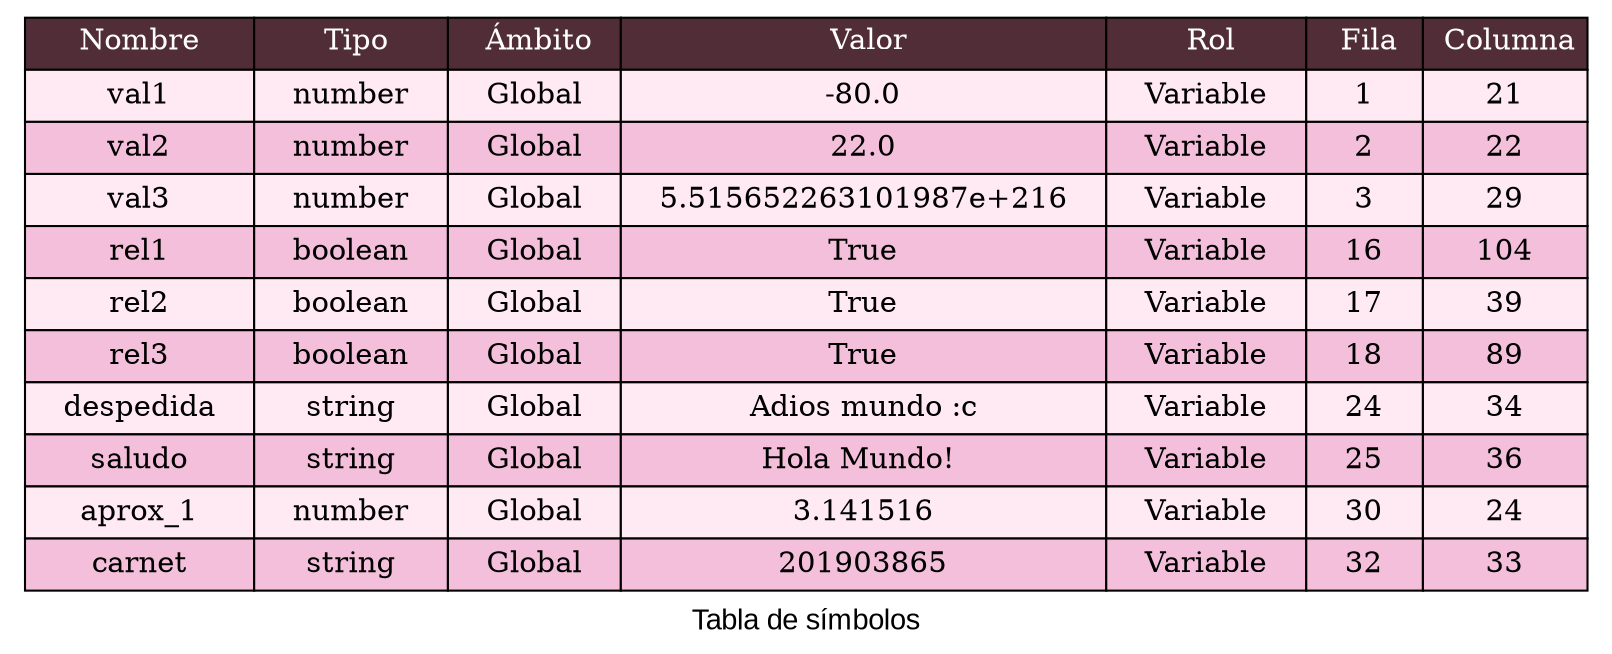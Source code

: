 digraph {
            fontname="Arial"
            label = "Tabla de símbolos"
            node[shape=none]
            n1[label=<
            <table BORDER="0" CELLBORDER="1" CELLSPACING="0" CELLPADDING="4">]
            <tr>
            <td bgcolor="#512D38"> <font color="white">Nombre </font></td>
            <td bgcolor="#512D38"> <font color="white">Tipo</font></td>
            <td bgcolor="#512D38"> <font color="white">Ámbito</font></td>
            <td bgcolor="#512D38"> <font color="white">Valor</font></td>
            <td bgcolor="#512D38"> <font color="white">Rol</font></td>
            <td bgcolor="#512D38"> <font color="white">Fila</font></td>
            <td bgcolor="#512D38"> <font color="white">Columna</font></td>
            </tr>
<tr>
<td bgcolor="#FFE9F3">   val1   </td>
<td bgcolor="#FFE9F3">   number   </td>
<td bgcolor="#FFE9F3">   Global   </td>
<td bgcolor="#FFE9F3">   -80.0   </td>
<td bgcolor="#FFE9F3">   Variable   </td>
<td bgcolor="#FFE9F3">   1   </td>
<td bgcolor="#FFE9F3">   21   </td>
</tr>
<tr>
<td bgcolor="#F4BFDB">   val2   </td>
<td bgcolor="#F4BFDB">   number   </td>
<td bgcolor="#F4BFDB">   Global   </td>
<td bgcolor="#F4BFDB">   22.0   </td>
<td bgcolor="#F4BFDB">   Variable   </td>
<td bgcolor="#F4BFDB">   2   </td>
<td bgcolor="#F4BFDB">   22   </td>
</tr>
<tr>
<td bgcolor="#FFE9F3">   val3   </td>
<td bgcolor="#FFE9F3">   number   </td>
<td bgcolor="#FFE9F3">   Global   </td>
<td bgcolor="#FFE9F3">   5.515652263101987e+216   </td>
<td bgcolor="#FFE9F3">   Variable   </td>
<td bgcolor="#FFE9F3">   3   </td>
<td bgcolor="#FFE9F3">   29   </td>
</tr>
<tr>
<td bgcolor="#F4BFDB">   rel1   </td>
<td bgcolor="#F4BFDB">   boolean   </td>
<td bgcolor="#F4BFDB">   Global   </td>
<td bgcolor="#F4BFDB">   True   </td>
<td bgcolor="#F4BFDB">   Variable   </td>
<td bgcolor="#F4BFDB">   16   </td>
<td bgcolor="#F4BFDB">   104   </td>
</tr>
<tr>
<td bgcolor="#FFE9F3">   rel2   </td>
<td bgcolor="#FFE9F3">   boolean   </td>
<td bgcolor="#FFE9F3">   Global   </td>
<td bgcolor="#FFE9F3">   True   </td>
<td bgcolor="#FFE9F3">   Variable   </td>
<td bgcolor="#FFE9F3">   17   </td>
<td bgcolor="#FFE9F3">   39   </td>
</tr>
<tr>
<td bgcolor="#F4BFDB">   rel3   </td>
<td bgcolor="#F4BFDB">   boolean   </td>
<td bgcolor="#F4BFDB">   Global   </td>
<td bgcolor="#F4BFDB">   True   </td>
<td bgcolor="#F4BFDB">   Variable   </td>
<td bgcolor="#F4BFDB">   18   </td>
<td bgcolor="#F4BFDB">   89   </td>
</tr>
<tr>
<td bgcolor="#FFE9F3">   despedida   </td>
<td bgcolor="#FFE9F3">   string   </td>
<td bgcolor="#FFE9F3">   Global   </td>
<td bgcolor="#FFE9F3">   Adios mundo :c   </td>
<td bgcolor="#FFE9F3">   Variable   </td>
<td bgcolor="#FFE9F3">   24   </td>
<td bgcolor="#FFE9F3">   34   </td>
</tr>
<tr>
<td bgcolor="#F4BFDB">   saludo   </td>
<td bgcolor="#F4BFDB">   string   </td>
<td bgcolor="#F4BFDB">   Global   </td>
<td bgcolor="#F4BFDB">   Hola Mundo!    </td>
<td bgcolor="#F4BFDB">   Variable   </td>
<td bgcolor="#F4BFDB">   25   </td>
<td bgcolor="#F4BFDB">   36   </td>
</tr>
<tr>
<td bgcolor="#FFE9F3">   aprox_1   </td>
<td bgcolor="#FFE9F3">   number   </td>
<td bgcolor="#FFE9F3">   Global   </td>
<td bgcolor="#FFE9F3">   3.141516   </td>
<td bgcolor="#FFE9F3">   Variable   </td>
<td bgcolor="#FFE9F3">   30   </td>
<td bgcolor="#FFE9F3">   24   </td>
</tr>
<tr>
<td bgcolor="#F4BFDB">   carnet   </td>
<td bgcolor="#F4BFDB">   string   </td>
<td bgcolor="#F4BFDB">   Global   </td>
<td bgcolor="#F4BFDB">   201903865   </td>
<td bgcolor="#F4BFDB">   Variable   </td>
<td bgcolor="#F4BFDB">   32   </td>
<td bgcolor="#F4BFDB">   33   </td>
</tr>
</table>
    >]
    }